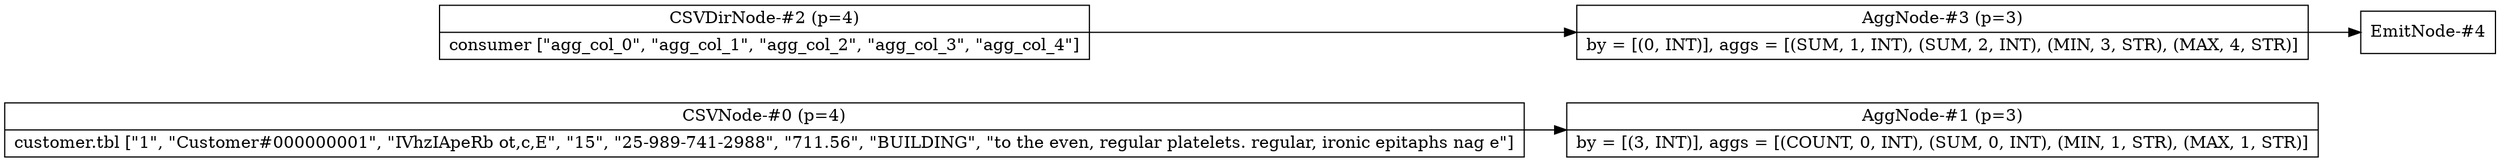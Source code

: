 digraph example1 {
    node [shape=record];
    rankdir=LR;
    splines=polyline;
    nodesep=0.5;
    Node0[label="CSVNode-#0 (p=4)|customer.tbl [\"1\", \"Customer#000000001\", \"IVhzIApeRb ot,c,E\", \"15\", \"25-989-741-2988\", \"711.56\", \"BUILDING\", \"to the even, regular platelets. regular, ironic epitaphs nag e\"]"];
    Node1[label="AggNode-#1 (p=3)|by = [(3, INT)], aggs = [(COUNT, 0, INT), (SUM, 0, INT), (MIN, 1, STR), (MAX, 1, STR)]"];
    Node0 -> Node1;
    Node2[label="CSVDirNode-#2 (p=4)|consumer [\"agg_col_0\", \"agg_col_1\", \"agg_col_2\", \"agg_col_3\", \"agg_col_4\"]"];
    Node3[label="AggNode-#3 (p=3)|by = [(0, INT)], aggs = [(SUM, 1, INT), (SUM, 2, INT), (MIN, 3, STR), (MAX, 4, STR)]"];
    Node2 -> Node3;
    Node4[label="EmitNode-#4"];
    Node3 -> Node4;
}
